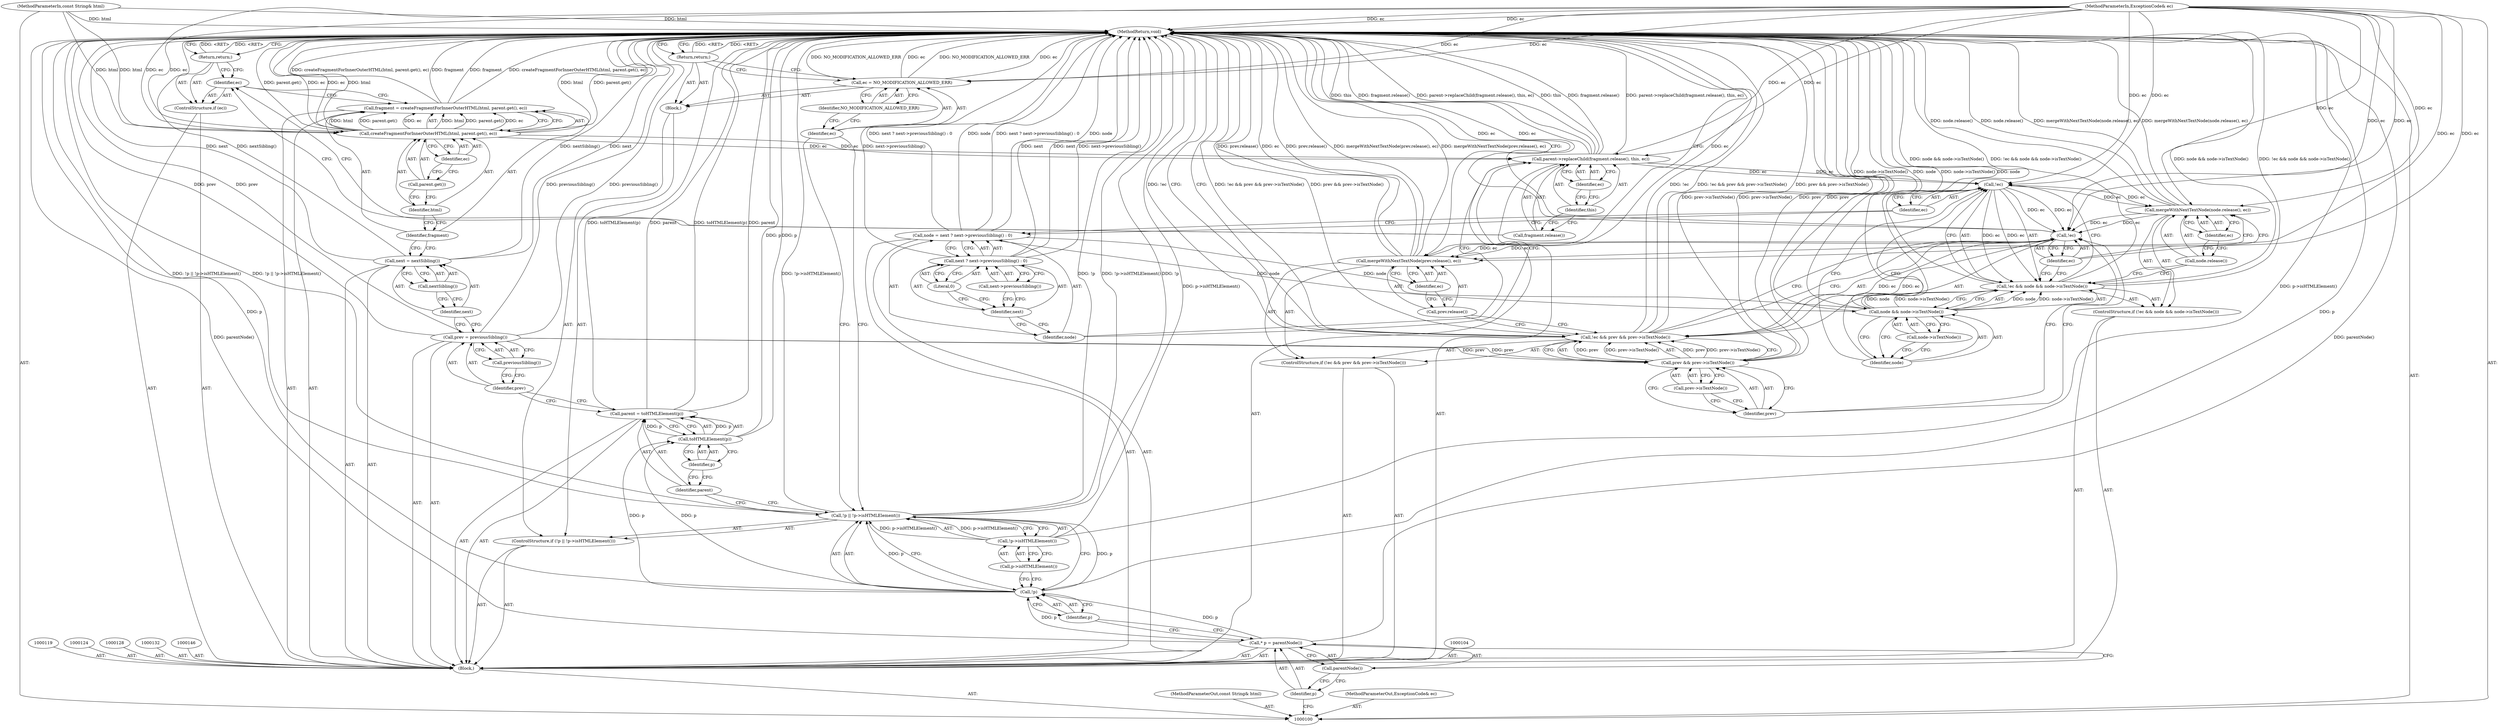 digraph "0_Chrome_73edae623529f04c668268de49d00324b96166a2_7" {
"1000173" [label="(MethodReturn,void)"];
"1000101" [label="(MethodParameterIn,const String& html)"];
"1000263" [label="(MethodParameterOut,const String& html)"];
"1000102" [label="(MethodParameterIn,ExceptionCode& ec)"];
"1000264" [label="(MethodParameterOut,ExceptionCode& ec)"];
"1000129" [label="(Call,next = nextSibling())"];
"1000130" [label="(Identifier,next)"];
"1000131" [label="(Call,nextSibling())"];
"1000133" [label="(Call,fragment = createFragmentForInnerOuterHTML(html, parent.get(), ec))"];
"1000134" [label="(Identifier,fragment)"];
"1000135" [label="(Call,createFragmentForInnerOuterHTML(html, parent.get(), ec))"];
"1000136" [label="(Identifier,html)"];
"1000137" [label="(Call,parent.get())"];
"1000138" [label="(Identifier,ec)"];
"1000139" [label="(ControlStructure,if (ec))"];
"1000140" [label="(Identifier,ec)"];
"1000141" [label="(Return,return;)"];
"1000143" [label="(Call,fragment.release())"];
"1000142" [label="(Call,parent->replaceChild(fragment.release(), this, ec))"];
"1000144" [label="(Identifier,this)"];
"1000145" [label="(Identifier,ec)"];
"1000147" [label="(Call,node = next ? next->previousSibling() : 0)"];
"1000148" [label="(Identifier,node)"];
"1000149" [label="(Call,next ? next->previousSibling() : 0)"];
"1000150" [label="(Identifier,next)"];
"1000151" [label="(Call,next->previousSibling())"];
"1000152" [label="(Literal,0)"];
"1000157" [label="(Call,node && node->isTextNode())"];
"1000158" [label="(Identifier,node)"];
"1000159" [label="(Call,node->isTextNode())"];
"1000153" [label="(ControlStructure,if (!ec && node && node->isTextNode()))"];
"1000154" [label="(Call,!ec && node && node->isTextNode())"];
"1000155" [label="(Call,!ec)"];
"1000156" [label="(Identifier,ec)"];
"1000161" [label="(Call,node.release())"];
"1000162" [label="(Identifier,ec)"];
"1000160" [label="(Call,mergeWithNextTextNode(node.release(), ec))"];
"1000103" [label="(Block,)"];
"1000167" [label="(Call,prev && prev->isTextNode())"];
"1000168" [label="(Identifier,prev)"];
"1000169" [label="(Call,prev->isTextNode())"];
"1000163" [label="(ControlStructure,if (!ec && prev && prev->isTextNode()))"];
"1000164" [label="(Call,!ec && prev && prev->isTextNode())"];
"1000165" [label="(Call,!ec)"];
"1000166" [label="(Identifier,ec)"];
"1000171" [label="(Call,prev.release())"];
"1000172" [label="(Identifier,ec)"];
"1000170" [label="(Call,mergeWithNextTextNode(prev.release(), ec))"];
"1000106" [label="(Identifier,p)"];
"1000107" [label="(Call,parentNode())"];
"1000105" [label="(Call,* p = parentNode())"];
"1000112" [label="(Call,!p->isHTMLElement())"];
"1000113" [label="(Call,p->isHTMLElement())"];
"1000114" [label="(Block,)"];
"1000108" [label="(ControlStructure,if (!p || !p->isHTMLElement()))"];
"1000109" [label="(Call,!p || !p->isHTMLElement())"];
"1000110" [label="(Call,!p)"];
"1000111" [label="(Identifier,p)"];
"1000117" [label="(Identifier,NO_MODIFICATION_ALLOWED_ERR)"];
"1000115" [label="(Call,ec = NO_MODIFICATION_ALLOWED_ERR)"];
"1000116" [label="(Identifier,ec)"];
"1000118" [label="(Return,return;)"];
"1000120" [label="(Call,parent = toHTMLElement(p))"];
"1000121" [label="(Identifier,parent)"];
"1000122" [label="(Call,toHTMLElement(p))"];
"1000123" [label="(Identifier,p)"];
"1000125" [label="(Call,prev = previousSibling())"];
"1000126" [label="(Identifier,prev)"];
"1000127" [label="(Call,previousSibling())"];
"1000173" -> "1000100"  [label="AST: "];
"1000173" -> "1000118"  [label="CFG: "];
"1000173" -> "1000141"  [label="CFG: "];
"1000173" -> "1000170"  [label="CFG: "];
"1000173" -> "1000164"  [label="CFG: "];
"1000167" -> "1000173"  [label="DDG: prev->isTextNode()"];
"1000167" -> "1000173"  [label="DDG: prev"];
"1000154" -> "1000173"  [label="DDG: node && node->isTextNode()"];
"1000154" -> "1000173"  [label="DDG: !ec && node && node->isTextNode()"];
"1000160" -> "1000173"  [label="DDG: mergeWithNextTextNode(node.release(), ec)"];
"1000160" -> "1000173"  [label="DDG: node.release()"];
"1000122" -> "1000173"  [label="DDG: p"];
"1000165" -> "1000173"  [label="DDG: ec"];
"1000125" -> "1000173"  [label="DDG: previousSibling()"];
"1000125" -> "1000173"  [label="DDG: prev"];
"1000135" -> "1000173"  [label="DDG: ec"];
"1000135" -> "1000173"  [label="DDG: html"];
"1000135" -> "1000173"  [label="DDG: parent.get()"];
"1000157" -> "1000173"  [label="DDG: node->isTextNode()"];
"1000157" -> "1000173"  [label="DDG: node"];
"1000115" -> "1000173"  [label="DDG: NO_MODIFICATION_ALLOWED_ERR"];
"1000115" -> "1000173"  [label="DDG: ec"];
"1000129" -> "1000173"  [label="DDG: next"];
"1000129" -> "1000173"  [label="DDG: nextSibling()"];
"1000164" -> "1000173"  [label="DDG: !ec && prev && prev->isTextNode()"];
"1000164" -> "1000173"  [label="DDG: prev && prev->isTextNode()"];
"1000164" -> "1000173"  [label="DDG: !ec"];
"1000170" -> "1000173"  [label="DDG: ec"];
"1000170" -> "1000173"  [label="DDG: prev.release()"];
"1000170" -> "1000173"  [label="DDG: mergeWithNextTextNode(prev.release(), ec)"];
"1000142" -> "1000173"  [label="DDG: parent->replaceChild(fragment.release(), this, ec)"];
"1000142" -> "1000173"  [label="DDG: this"];
"1000142" -> "1000173"  [label="DDG: fragment.release()"];
"1000105" -> "1000173"  [label="DDG: parentNode()"];
"1000149" -> "1000173"  [label="DDG: next->previousSibling()"];
"1000149" -> "1000173"  [label="DDG: next"];
"1000133" -> "1000173"  [label="DDG: fragment"];
"1000133" -> "1000173"  [label="DDG: createFragmentForInnerOuterHTML(html, parent.get(), ec)"];
"1000120" -> "1000173"  [label="DDG: parent"];
"1000120" -> "1000173"  [label="DDG: toHTMLElement(p)"];
"1000147" -> "1000173"  [label="DDG: next ? next->previousSibling() : 0"];
"1000147" -> "1000173"  [label="DDG: node"];
"1000102" -> "1000173"  [label="DDG: ec"];
"1000109" -> "1000173"  [label="DDG: !p->isHTMLElement()"];
"1000109" -> "1000173"  [label="DDG: !p"];
"1000109" -> "1000173"  [label="DDG: !p || !p->isHTMLElement()"];
"1000112" -> "1000173"  [label="DDG: p->isHTMLElement()"];
"1000101" -> "1000173"  [label="DDG: html"];
"1000110" -> "1000173"  [label="DDG: p"];
"1000118" -> "1000173"  [label="DDG: <RET>"];
"1000141" -> "1000173"  [label="DDG: <RET>"];
"1000101" -> "1000100"  [label="AST: "];
"1000101" -> "1000173"  [label="DDG: html"];
"1000101" -> "1000135"  [label="DDG: html"];
"1000263" -> "1000100"  [label="AST: "];
"1000102" -> "1000100"  [label="AST: "];
"1000102" -> "1000173"  [label="DDG: ec"];
"1000102" -> "1000115"  [label="DDG: ec"];
"1000102" -> "1000135"  [label="DDG: ec"];
"1000102" -> "1000142"  [label="DDG: ec"];
"1000102" -> "1000155"  [label="DDG: ec"];
"1000102" -> "1000160"  [label="DDG: ec"];
"1000102" -> "1000165"  [label="DDG: ec"];
"1000102" -> "1000170"  [label="DDG: ec"];
"1000264" -> "1000100"  [label="AST: "];
"1000129" -> "1000103"  [label="AST: "];
"1000129" -> "1000131"  [label="CFG: "];
"1000130" -> "1000129"  [label="AST: "];
"1000131" -> "1000129"  [label="AST: "];
"1000134" -> "1000129"  [label="CFG: "];
"1000129" -> "1000173"  [label="DDG: next"];
"1000129" -> "1000173"  [label="DDG: nextSibling()"];
"1000130" -> "1000129"  [label="AST: "];
"1000130" -> "1000125"  [label="CFG: "];
"1000131" -> "1000130"  [label="CFG: "];
"1000131" -> "1000129"  [label="AST: "];
"1000131" -> "1000130"  [label="CFG: "];
"1000129" -> "1000131"  [label="CFG: "];
"1000133" -> "1000103"  [label="AST: "];
"1000133" -> "1000135"  [label="CFG: "];
"1000134" -> "1000133"  [label="AST: "];
"1000135" -> "1000133"  [label="AST: "];
"1000140" -> "1000133"  [label="CFG: "];
"1000133" -> "1000173"  [label="DDG: fragment"];
"1000133" -> "1000173"  [label="DDG: createFragmentForInnerOuterHTML(html, parent.get(), ec)"];
"1000135" -> "1000133"  [label="DDG: html"];
"1000135" -> "1000133"  [label="DDG: parent.get()"];
"1000135" -> "1000133"  [label="DDG: ec"];
"1000134" -> "1000133"  [label="AST: "];
"1000134" -> "1000129"  [label="CFG: "];
"1000136" -> "1000134"  [label="CFG: "];
"1000135" -> "1000133"  [label="AST: "];
"1000135" -> "1000138"  [label="CFG: "];
"1000136" -> "1000135"  [label="AST: "];
"1000137" -> "1000135"  [label="AST: "];
"1000138" -> "1000135"  [label="AST: "];
"1000133" -> "1000135"  [label="CFG: "];
"1000135" -> "1000173"  [label="DDG: ec"];
"1000135" -> "1000173"  [label="DDG: html"];
"1000135" -> "1000173"  [label="DDG: parent.get()"];
"1000135" -> "1000133"  [label="DDG: html"];
"1000135" -> "1000133"  [label="DDG: parent.get()"];
"1000135" -> "1000133"  [label="DDG: ec"];
"1000101" -> "1000135"  [label="DDG: html"];
"1000102" -> "1000135"  [label="DDG: ec"];
"1000135" -> "1000142"  [label="DDG: ec"];
"1000136" -> "1000135"  [label="AST: "];
"1000136" -> "1000134"  [label="CFG: "];
"1000137" -> "1000136"  [label="CFG: "];
"1000137" -> "1000135"  [label="AST: "];
"1000137" -> "1000136"  [label="CFG: "];
"1000138" -> "1000137"  [label="CFG: "];
"1000138" -> "1000135"  [label="AST: "];
"1000138" -> "1000137"  [label="CFG: "];
"1000135" -> "1000138"  [label="CFG: "];
"1000139" -> "1000103"  [label="AST: "];
"1000140" -> "1000139"  [label="AST: "];
"1000141" -> "1000139"  [label="AST: "];
"1000140" -> "1000139"  [label="AST: "];
"1000140" -> "1000133"  [label="CFG: "];
"1000141" -> "1000140"  [label="CFG: "];
"1000143" -> "1000140"  [label="CFG: "];
"1000141" -> "1000139"  [label="AST: "];
"1000141" -> "1000140"  [label="CFG: "];
"1000173" -> "1000141"  [label="CFG: "];
"1000141" -> "1000173"  [label="DDG: <RET>"];
"1000143" -> "1000142"  [label="AST: "];
"1000143" -> "1000140"  [label="CFG: "];
"1000144" -> "1000143"  [label="CFG: "];
"1000142" -> "1000103"  [label="AST: "];
"1000142" -> "1000145"  [label="CFG: "];
"1000143" -> "1000142"  [label="AST: "];
"1000144" -> "1000142"  [label="AST: "];
"1000145" -> "1000142"  [label="AST: "];
"1000148" -> "1000142"  [label="CFG: "];
"1000142" -> "1000173"  [label="DDG: parent->replaceChild(fragment.release(), this, ec)"];
"1000142" -> "1000173"  [label="DDG: this"];
"1000142" -> "1000173"  [label="DDG: fragment.release()"];
"1000135" -> "1000142"  [label="DDG: ec"];
"1000102" -> "1000142"  [label="DDG: ec"];
"1000142" -> "1000155"  [label="DDG: ec"];
"1000144" -> "1000142"  [label="AST: "];
"1000144" -> "1000143"  [label="CFG: "];
"1000145" -> "1000144"  [label="CFG: "];
"1000145" -> "1000142"  [label="AST: "];
"1000145" -> "1000144"  [label="CFG: "];
"1000142" -> "1000145"  [label="CFG: "];
"1000147" -> "1000103"  [label="AST: "];
"1000147" -> "1000149"  [label="CFG: "];
"1000148" -> "1000147"  [label="AST: "];
"1000149" -> "1000147"  [label="AST: "];
"1000156" -> "1000147"  [label="CFG: "];
"1000147" -> "1000173"  [label="DDG: next ? next->previousSibling() : 0"];
"1000147" -> "1000173"  [label="DDG: node"];
"1000147" -> "1000157"  [label="DDG: node"];
"1000148" -> "1000147"  [label="AST: "];
"1000148" -> "1000142"  [label="CFG: "];
"1000150" -> "1000148"  [label="CFG: "];
"1000149" -> "1000147"  [label="AST: "];
"1000149" -> "1000151"  [label="CFG: "];
"1000149" -> "1000152"  [label="CFG: "];
"1000150" -> "1000149"  [label="AST: "];
"1000151" -> "1000149"  [label="AST: "];
"1000152" -> "1000149"  [label="AST: "];
"1000147" -> "1000149"  [label="CFG: "];
"1000149" -> "1000173"  [label="DDG: next->previousSibling()"];
"1000149" -> "1000173"  [label="DDG: next"];
"1000150" -> "1000149"  [label="AST: "];
"1000150" -> "1000148"  [label="CFG: "];
"1000151" -> "1000150"  [label="CFG: "];
"1000152" -> "1000150"  [label="CFG: "];
"1000151" -> "1000149"  [label="AST: "];
"1000151" -> "1000150"  [label="CFG: "];
"1000149" -> "1000151"  [label="CFG: "];
"1000152" -> "1000149"  [label="AST: "];
"1000152" -> "1000150"  [label="CFG: "];
"1000149" -> "1000152"  [label="CFG: "];
"1000157" -> "1000154"  [label="AST: "];
"1000157" -> "1000158"  [label="CFG: "];
"1000157" -> "1000159"  [label="CFG: "];
"1000158" -> "1000157"  [label="AST: "];
"1000159" -> "1000157"  [label="AST: "];
"1000154" -> "1000157"  [label="CFG: "];
"1000157" -> "1000173"  [label="DDG: node->isTextNode()"];
"1000157" -> "1000173"  [label="DDG: node"];
"1000157" -> "1000154"  [label="DDG: node"];
"1000157" -> "1000154"  [label="DDG: node->isTextNode()"];
"1000147" -> "1000157"  [label="DDG: node"];
"1000158" -> "1000157"  [label="AST: "];
"1000158" -> "1000155"  [label="CFG: "];
"1000159" -> "1000158"  [label="CFG: "];
"1000157" -> "1000158"  [label="CFG: "];
"1000159" -> "1000157"  [label="AST: "];
"1000159" -> "1000158"  [label="CFG: "];
"1000157" -> "1000159"  [label="CFG: "];
"1000153" -> "1000103"  [label="AST: "];
"1000154" -> "1000153"  [label="AST: "];
"1000160" -> "1000153"  [label="AST: "];
"1000154" -> "1000153"  [label="AST: "];
"1000154" -> "1000155"  [label="CFG: "];
"1000154" -> "1000157"  [label="CFG: "];
"1000155" -> "1000154"  [label="AST: "];
"1000157" -> "1000154"  [label="AST: "];
"1000161" -> "1000154"  [label="CFG: "];
"1000166" -> "1000154"  [label="CFG: "];
"1000154" -> "1000173"  [label="DDG: node && node->isTextNode()"];
"1000154" -> "1000173"  [label="DDG: !ec && node && node->isTextNode()"];
"1000155" -> "1000154"  [label="DDG: ec"];
"1000157" -> "1000154"  [label="DDG: node"];
"1000157" -> "1000154"  [label="DDG: node->isTextNode()"];
"1000155" -> "1000154"  [label="AST: "];
"1000155" -> "1000156"  [label="CFG: "];
"1000156" -> "1000155"  [label="AST: "];
"1000158" -> "1000155"  [label="CFG: "];
"1000154" -> "1000155"  [label="CFG: "];
"1000155" -> "1000154"  [label="DDG: ec"];
"1000142" -> "1000155"  [label="DDG: ec"];
"1000102" -> "1000155"  [label="DDG: ec"];
"1000155" -> "1000160"  [label="DDG: ec"];
"1000155" -> "1000165"  [label="DDG: ec"];
"1000156" -> "1000155"  [label="AST: "];
"1000156" -> "1000147"  [label="CFG: "];
"1000155" -> "1000156"  [label="CFG: "];
"1000161" -> "1000160"  [label="AST: "];
"1000161" -> "1000154"  [label="CFG: "];
"1000162" -> "1000161"  [label="CFG: "];
"1000162" -> "1000160"  [label="AST: "];
"1000162" -> "1000161"  [label="CFG: "];
"1000160" -> "1000162"  [label="CFG: "];
"1000160" -> "1000153"  [label="AST: "];
"1000160" -> "1000162"  [label="CFG: "];
"1000161" -> "1000160"  [label="AST: "];
"1000162" -> "1000160"  [label="AST: "];
"1000166" -> "1000160"  [label="CFG: "];
"1000160" -> "1000173"  [label="DDG: mergeWithNextTextNode(node.release(), ec)"];
"1000160" -> "1000173"  [label="DDG: node.release()"];
"1000155" -> "1000160"  [label="DDG: ec"];
"1000102" -> "1000160"  [label="DDG: ec"];
"1000160" -> "1000165"  [label="DDG: ec"];
"1000103" -> "1000100"  [label="AST: "];
"1000104" -> "1000103"  [label="AST: "];
"1000105" -> "1000103"  [label="AST: "];
"1000108" -> "1000103"  [label="AST: "];
"1000119" -> "1000103"  [label="AST: "];
"1000120" -> "1000103"  [label="AST: "];
"1000124" -> "1000103"  [label="AST: "];
"1000125" -> "1000103"  [label="AST: "];
"1000128" -> "1000103"  [label="AST: "];
"1000129" -> "1000103"  [label="AST: "];
"1000132" -> "1000103"  [label="AST: "];
"1000133" -> "1000103"  [label="AST: "];
"1000139" -> "1000103"  [label="AST: "];
"1000142" -> "1000103"  [label="AST: "];
"1000146" -> "1000103"  [label="AST: "];
"1000147" -> "1000103"  [label="AST: "];
"1000153" -> "1000103"  [label="AST: "];
"1000163" -> "1000103"  [label="AST: "];
"1000167" -> "1000164"  [label="AST: "];
"1000167" -> "1000168"  [label="CFG: "];
"1000167" -> "1000169"  [label="CFG: "];
"1000168" -> "1000167"  [label="AST: "];
"1000169" -> "1000167"  [label="AST: "];
"1000164" -> "1000167"  [label="CFG: "];
"1000167" -> "1000173"  [label="DDG: prev->isTextNode()"];
"1000167" -> "1000173"  [label="DDG: prev"];
"1000167" -> "1000164"  [label="DDG: prev"];
"1000167" -> "1000164"  [label="DDG: prev->isTextNode()"];
"1000125" -> "1000167"  [label="DDG: prev"];
"1000168" -> "1000167"  [label="AST: "];
"1000168" -> "1000165"  [label="CFG: "];
"1000169" -> "1000168"  [label="CFG: "];
"1000167" -> "1000168"  [label="CFG: "];
"1000169" -> "1000167"  [label="AST: "];
"1000169" -> "1000168"  [label="CFG: "];
"1000167" -> "1000169"  [label="CFG: "];
"1000163" -> "1000103"  [label="AST: "];
"1000164" -> "1000163"  [label="AST: "];
"1000170" -> "1000163"  [label="AST: "];
"1000164" -> "1000163"  [label="AST: "];
"1000164" -> "1000165"  [label="CFG: "];
"1000164" -> "1000167"  [label="CFG: "];
"1000165" -> "1000164"  [label="AST: "];
"1000167" -> "1000164"  [label="AST: "];
"1000171" -> "1000164"  [label="CFG: "];
"1000173" -> "1000164"  [label="CFG: "];
"1000164" -> "1000173"  [label="DDG: !ec && prev && prev->isTextNode()"];
"1000164" -> "1000173"  [label="DDG: prev && prev->isTextNode()"];
"1000164" -> "1000173"  [label="DDG: !ec"];
"1000165" -> "1000164"  [label="DDG: ec"];
"1000167" -> "1000164"  [label="DDG: prev"];
"1000167" -> "1000164"  [label="DDG: prev->isTextNode()"];
"1000165" -> "1000164"  [label="AST: "];
"1000165" -> "1000166"  [label="CFG: "];
"1000166" -> "1000165"  [label="AST: "];
"1000168" -> "1000165"  [label="CFG: "];
"1000164" -> "1000165"  [label="CFG: "];
"1000165" -> "1000173"  [label="DDG: ec"];
"1000165" -> "1000164"  [label="DDG: ec"];
"1000155" -> "1000165"  [label="DDG: ec"];
"1000160" -> "1000165"  [label="DDG: ec"];
"1000102" -> "1000165"  [label="DDG: ec"];
"1000165" -> "1000170"  [label="DDG: ec"];
"1000166" -> "1000165"  [label="AST: "];
"1000166" -> "1000160"  [label="CFG: "];
"1000166" -> "1000154"  [label="CFG: "];
"1000165" -> "1000166"  [label="CFG: "];
"1000171" -> "1000170"  [label="AST: "];
"1000171" -> "1000164"  [label="CFG: "];
"1000172" -> "1000171"  [label="CFG: "];
"1000172" -> "1000170"  [label="AST: "];
"1000172" -> "1000171"  [label="CFG: "];
"1000170" -> "1000172"  [label="CFG: "];
"1000170" -> "1000163"  [label="AST: "];
"1000170" -> "1000172"  [label="CFG: "];
"1000171" -> "1000170"  [label="AST: "];
"1000172" -> "1000170"  [label="AST: "];
"1000173" -> "1000170"  [label="CFG: "];
"1000170" -> "1000173"  [label="DDG: ec"];
"1000170" -> "1000173"  [label="DDG: prev.release()"];
"1000170" -> "1000173"  [label="DDG: mergeWithNextTextNode(prev.release(), ec)"];
"1000165" -> "1000170"  [label="DDG: ec"];
"1000102" -> "1000170"  [label="DDG: ec"];
"1000106" -> "1000105"  [label="AST: "];
"1000106" -> "1000100"  [label="CFG: "];
"1000107" -> "1000106"  [label="CFG: "];
"1000107" -> "1000105"  [label="AST: "];
"1000107" -> "1000106"  [label="CFG: "];
"1000105" -> "1000107"  [label="CFG: "];
"1000105" -> "1000103"  [label="AST: "];
"1000105" -> "1000107"  [label="CFG: "];
"1000106" -> "1000105"  [label="AST: "];
"1000107" -> "1000105"  [label="AST: "];
"1000111" -> "1000105"  [label="CFG: "];
"1000105" -> "1000173"  [label="DDG: parentNode()"];
"1000105" -> "1000110"  [label="DDG: p"];
"1000112" -> "1000109"  [label="AST: "];
"1000112" -> "1000113"  [label="CFG: "];
"1000113" -> "1000112"  [label="AST: "];
"1000109" -> "1000112"  [label="CFG: "];
"1000112" -> "1000173"  [label="DDG: p->isHTMLElement()"];
"1000112" -> "1000109"  [label="DDG: p->isHTMLElement()"];
"1000113" -> "1000112"  [label="AST: "];
"1000113" -> "1000110"  [label="CFG: "];
"1000112" -> "1000113"  [label="CFG: "];
"1000114" -> "1000108"  [label="AST: "];
"1000115" -> "1000114"  [label="AST: "];
"1000118" -> "1000114"  [label="AST: "];
"1000108" -> "1000103"  [label="AST: "];
"1000109" -> "1000108"  [label="AST: "];
"1000114" -> "1000108"  [label="AST: "];
"1000109" -> "1000108"  [label="AST: "];
"1000109" -> "1000110"  [label="CFG: "];
"1000109" -> "1000112"  [label="CFG: "];
"1000110" -> "1000109"  [label="AST: "];
"1000112" -> "1000109"  [label="AST: "];
"1000116" -> "1000109"  [label="CFG: "];
"1000121" -> "1000109"  [label="CFG: "];
"1000109" -> "1000173"  [label="DDG: !p->isHTMLElement()"];
"1000109" -> "1000173"  [label="DDG: !p"];
"1000109" -> "1000173"  [label="DDG: !p || !p->isHTMLElement()"];
"1000110" -> "1000109"  [label="DDG: p"];
"1000112" -> "1000109"  [label="DDG: p->isHTMLElement()"];
"1000110" -> "1000109"  [label="AST: "];
"1000110" -> "1000111"  [label="CFG: "];
"1000111" -> "1000110"  [label="AST: "];
"1000113" -> "1000110"  [label="CFG: "];
"1000109" -> "1000110"  [label="CFG: "];
"1000110" -> "1000173"  [label="DDG: p"];
"1000110" -> "1000109"  [label="DDG: p"];
"1000105" -> "1000110"  [label="DDG: p"];
"1000110" -> "1000122"  [label="DDG: p"];
"1000111" -> "1000110"  [label="AST: "];
"1000111" -> "1000105"  [label="CFG: "];
"1000110" -> "1000111"  [label="CFG: "];
"1000117" -> "1000115"  [label="AST: "];
"1000117" -> "1000116"  [label="CFG: "];
"1000115" -> "1000117"  [label="CFG: "];
"1000115" -> "1000114"  [label="AST: "];
"1000115" -> "1000117"  [label="CFG: "];
"1000116" -> "1000115"  [label="AST: "];
"1000117" -> "1000115"  [label="AST: "];
"1000118" -> "1000115"  [label="CFG: "];
"1000115" -> "1000173"  [label="DDG: NO_MODIFICATION_ALLOWED_ERR"];
"1000115" -> "1000173"  [label="DDG: ec"];
"1000102" -> "1000115"  [label="DDG: ec"];
"1000116" -> "1000115"  [label="AST: "];
"1000116" -> "1000109"  [label="CFG: "];
"1000117" -> "1000116"  [label="CFG: "];
"1000118" -> "1000114"  [label="AST: "];
"1000118" -> "1000115"  [label="CFG: "];
"1000173" -> "1000118"  [label="CFG: "];
"1000118" -> "1000173"  [label="DDG: <RET>"];
"1000120" -> "1000103"  [label="AST: "];
"1000120" -> "1000122"  [label="CFG: "];
"1000121" -> "1000120"  [label="AST: "];
"1000122" -> "1000120"  [label="AST: "];
"1000126" -> "1000120"  [label="CFG: "];
"1000120" -> "1000173"  [label="DDG: parent"];
"1000120" -> "1000173"  [label="DDG: toHTMLElement(p)"];
"1000122" -> "1000120"  [label="DDG: p"];
"1000121" -> "1000120"  [label="AST: "];
"1000121" -> "1000109"  [label="CFG: "];
"1000123" -> "1000121"  [label="CFG: "];
"1000122" -> "1000120"  [label="AST: "];
"1000122" -> "1000123"  [label="CFG: "];
"1000123" -> "1000122"  [label="AST: "];
"1000120" -> "1000122"  [label="CFG: "];
"1000122" -> "1000173"  [label="DDG: p"];
"1000122" -> "1000120"  [label="DDG: p"];
"1000110" -> "1000122"  [label="DDG: p"];
"1000123" -> "1000122"  [label="AST: "];
"1000123" -> "1000121"  [label="CFG: "];
"1000122" -> "1000123"  [label="CFG: "];
"1000125" -> "1000103"  [label="AST: "];
"1000125" -> "1000127"  [label="CFG: "];
"1000126" -> "1000125"  [label="AST: "];
"1000127" -> "1000125"  [label="AST: "];
"1000130" -> "1000125"  [label="CFG: "];
"1000125" -> "1000173"  [label="DDG: previousSibling()"];
"1000125" -> "1000173"  [label="DDG: prev"];
"1000125" -> "1000167"  [label="DDG: prev"];
"1000126" -> "1000125"  [label="AST: "];
"1000126" -> "1000120"  [label="CFG: "];
"1000127" -> "1000126"  [label="CFG: "];
"1000127" -> "1000125"  [label="AST: "];
"1000127" -> "1000126"  [label="CFG: "];
"1000125" -> "1000127"  [label="CFG: "];
}
